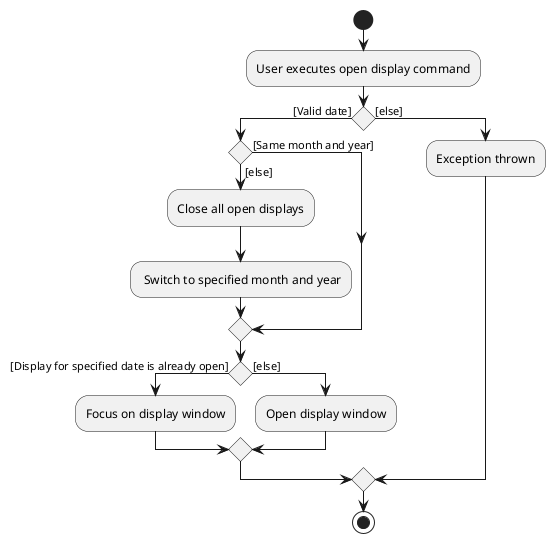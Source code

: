 @startuml
start
:User executes open display command;

'Since the beta syntax does not support placing the condition outside the
'diamond we place it as the true branch instead.

if () then ([Valid date])
    if () then ([Same month and year])
    else ([else])
        :Close all open displays;
        : Switch to specified month and year;
    endif
    if () then ([Display for specified date is already open])
        :Focus on display window;
    else ([else])
        :Open display window;
    endif
else ([else])
    :Exception thrown;
endif
stop
@enduml

